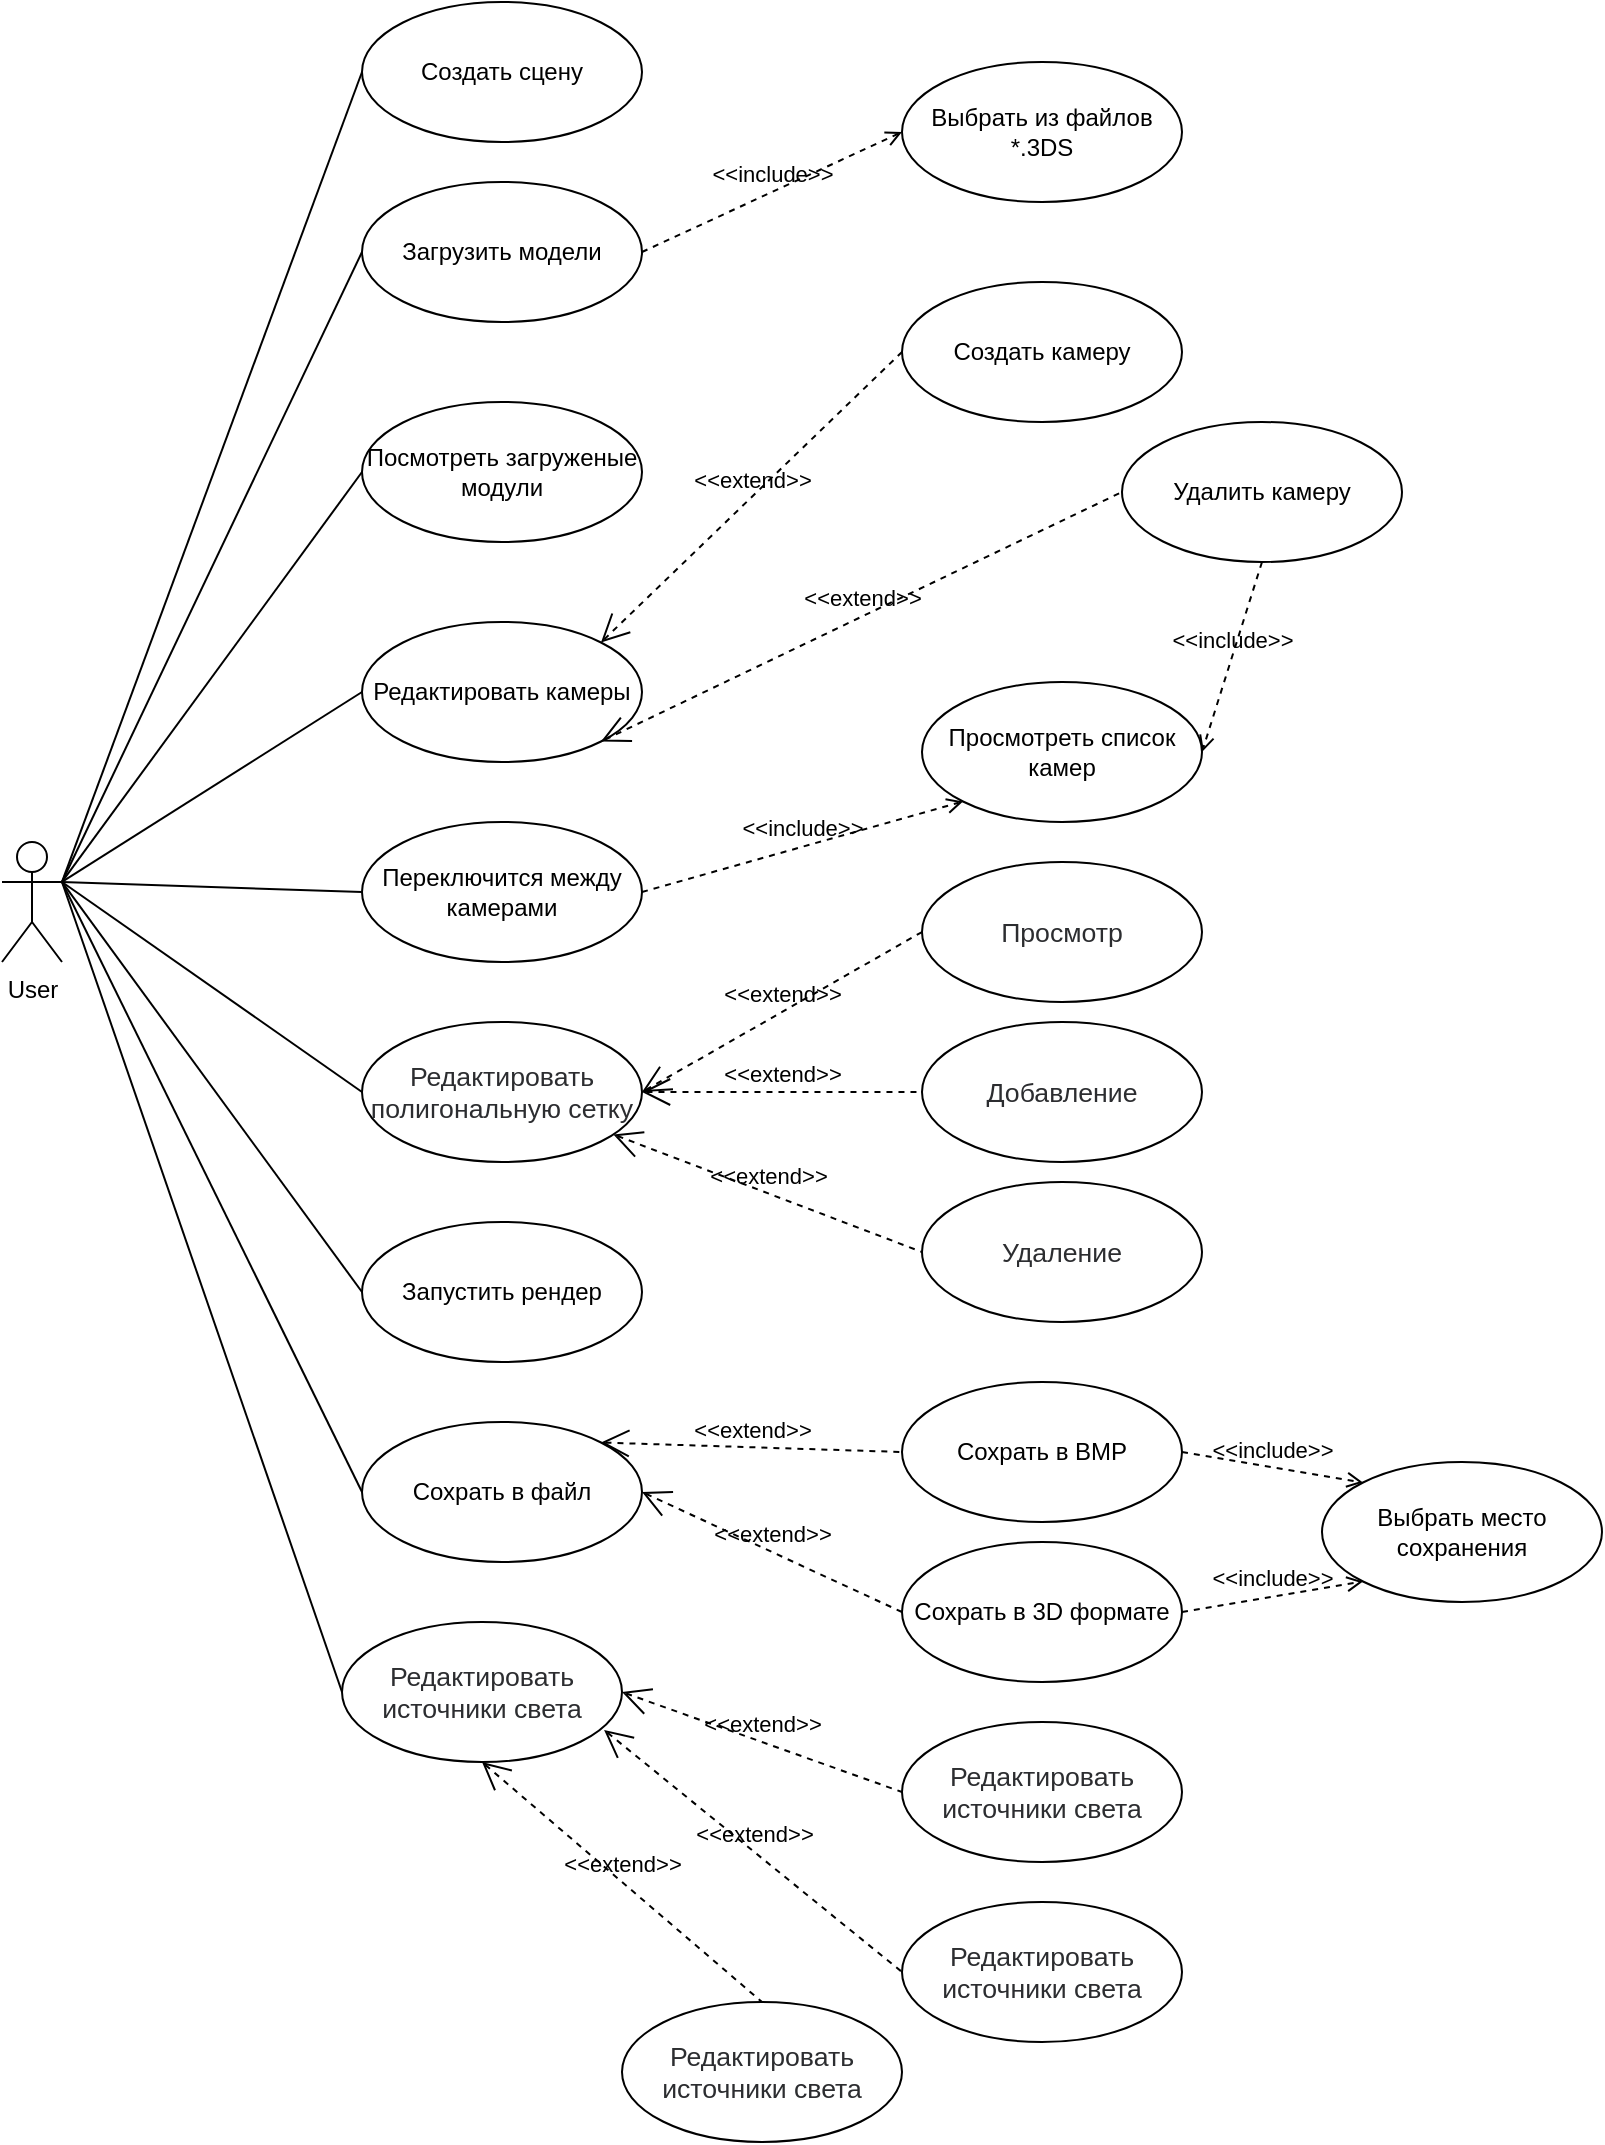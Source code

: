 <mxfile version="14.6.6" type="github">
  <diagram id="OeMJlGWMNcZmG8MkV_QQ" name="Page-1">
    <mxGraphModel dx="1422" dy="801" grid="1" gridSize="10" guides="1" tooltips="1" connect="1" arrows="1" fold="1" page="1" pageScale="1" pageWidth="850" pageHeight="1100" math="0" shadow="0">
      <root>
        <mxCell id="0" />
        <mxCell id="1" parent="0" />
        <mxCell id="0a_yVBSJP2wJGOrJ4KRv-1" value="User" style="shape=umlActor;html=1;verticalLabelPosition=bottom;verticalAlign=top;align=center;" vertex="1" parent="1">
          <mxGeometry x="10" y="430" width="30" height="60" as="geometry" />
        </mxCell>
        <mxCell id="0a_yVBSJP2wJGOrJ4KRv-2" value="Создать сцену" style="ellipse;whiteSpace=wrap;html=1;" vertex="1" parent="1">
          <mxGeometry x="190" y="10" width="140" height="70" as="geometry" />
        </mxCell>
        <mxCell id="0a_yVBSJP2wJGOrJ4KRv-3" value="Загрузить модели" style="ellipse;whiteSpace=wrap;html=1;" vertex="1" parent="1">
          <mxGeometry x="190" y="100" width="140" height="70" as="geometry" />
        </mxCell>
        <mxCell id="0a_yVBSJP2wJGOrJ4KRv-4" value="Посмотреть загруженые модули" style="ellipse;whiteSpace=wrap;html=1;" vertex="1" parent="1">
          <mxGeometry x="190" y="210" width="140" height="70" as="geometry" />
        </mxCell>
        <mxCell id="0a_yVBSJP2wJGOrJ4KRv-5" value="Выбрать из файлов *.3DS" style="ellipse;whiteSpace=wrap;html=1;" vertex="1" parent="1">
          <mxGeometry x="460" y="40" width="140" height="70" as="geometry" />
        </mxCell>
        <mxCell id="0a_yVBSJP2wJGOrJ4KRv-6" value="&amp;lt;&amp;lt;include&amp;gt;&amp;gt;" style="edgeStyle=none;html=1;endArrow=open;verticalAlign=bottom;dashed=1;labelBackgroundColor=none;exitX=1;exitY=0.5;exitDx=0;exitDy=0;entryX=0;entryY=0.5;entryDx=0;entryDy=0;" edge="1" parent="1" source="0a_yVBSJP2wJGOrJ4KRv-3" target="0a_yVBSJP2wJGOrJ4KRv-5">
          <mxGeometry width="160" relative="1" as="geometry">
            <mxPoint x="350" y="220" as="sourcePoint" />
            <mxPoint x="510" y="220" as="targetPoint" />
          </mxGeometry>
        </mxCell>
        <mxCell id="0a_yVBSJP2wJGOrJ4KRv-7" value="Редактировать камеры" style="ellipse;whiteSpace=wrap;html=1;" vertex="1" parent="1">
          <mxGeometry x="190" y="320" width="140" height="70" as="geometry" />
        </mxCell>
        <mxCell id="0a_yVBSJP2wJGOrJ4KRv-8" value="Удалить камеру" style="ellipse;whiteSpace=wrap;html=1;" vertex="1" parent="1">
          <mxGeometry x="570" y="220" width="140" height="70" as="geometry" />
        </mxCell>
        <mxCell id="0a_yVBSJP2wJGOrJ4KRv-9" value="Просмотреть список камер" style="ellipse;whiteSpace=wrap;html=1;" vertex="1" parent="1">
          <mxGeometry x="470" y="350" width="140" height="70" as="geometry" />
        </mxCell>
        <mxCell id="0a_yVBSJP2wJGOrJ4KRv-10" value="&amp;lt;&amp;lt;include&amp;gt;&amp;gt;" style="edgeStyle=none;html=1;endArrow=open;verticalAlign=bottom;dashed=1;labelBackgroundColor=none;exitX=0.5;exitY=1;exitDx=0;exitDy=0;entryX=1;entryY=0.5;entryDx=0;entryDy=0;" edge="1" parent="1" source="0a_yVBSJP2wJGOrJ4KRv-8" target="0a_yVBSJP2wJGOrJ4KRv-9">
          <mxGeometry width="160" relative="1" as="geometry">
            <mxPoint x="350" y="570" as="sourcePoint" />
            <mxPoint x="510" y="570" as="targetPoint" />
          </mxGeometry>
        </mxCell>
        <mxCell id="0a_yVBSJP2wJGOrJ4KRv-11" value="Переключится между камерами" style="ellipse;whiteSpace=wrap;html=1;" vertex="1" parent="1">
          <mxGeometry x="190" y="420" width="140" height="70" as="geometry" />
        </mxCell>
        <mxCell id="0a_yVBSJP2wJGOrJ4KRv-12" value="&amp;lt;&amp;lt;include&amp;gt;&amp;gt;" style="edgeStyle=none;html=1;endArrow=open;verticalAlign=bottom;dashed=1;labelBackgroundColor=none;exitX=1;exitY=0.5;exitDx=0;exitDy=0;entryX=0;entryY=1;entryDx=0;entryDy=0;" edge="1" parent="1" source="0a_yVBSJP2wJGOrJ4KRv-11" target="0a_yVBSJP2wJGOrJ4KRv-9">
          <mxGeometry width="160" relative="1" as="geometry">
            <mxPoint x="290" y="450" as="sourcePoint" />
            <mxPoint x="450" y="450" as="targetPoint" />
          </mxGeometry>
        </mxCell>
        <mxCell id="0a_yVBSJP2wJGOrJ4KRv-13" value="&lt;font color=&quot;#2c2d30&quot; face=&quot;arial&quot;&gt;&lt;span style=&quot;font-size: 13.333px&quot;&gt;Редактировать полигональную сетку&lt;/span&gt;&lt;/font&gt;" style="ellipse;whiteSpace=wrap;html=1;" vertex="1" parent="1">
          <mxGeometry x="190" y="520" width="140" height="70" as="geometry" />
        </mxCell>
        <mxCell id="0a_yVBSJP2wJGOrJ4KRv-14" value="&lt;font color=&quot;#2c2d30&quot; face=&quot;arial&quot;&gt;&lt;span style=&quot;font-size: 13.333px&quot;&gt;Просмотр&lt;/span&gt;&lt;/font&gt;" style="ellipse;whiteSpace=wrap;html=1;" vertex="1" parent="1">
          <mxGeometry x="470" y="440" width="140" height="70" as="geometry" />
        </mxCell>
        <mxCell id="0a_yVBSJP2wJGOrJ4KRv-15" value="&lt;font color=&quot;#2c2d30&quot; face=&quot;arial&quot;&gt;&lt;span style=&quot;font-size: 13.333px&quot;&gt;Добавление&lt;/span&gt;&lt;/font&gt;" style="ellipse;whiteSpace=wrap;html=1;" vertex="1" parent="1">
          <mxGeometry x="470" y="520" width="140" height="70" as="geometry" />
        </mxCell>
        <mxCell id="0a_yVBSJP2wJGOrJ4KRv-16" value="&lt;font color=&quot;#2c2d30&quot; face=&quot;arial&quot;&gt;&lt;span style=&quot;font-size: 13.333px&quot;&gt;Удаление&lt;/span&gt;&lt;/font&gt;" style="ellipse;whiteSpace=wrap;html=1;" vertex="1" parent="1">
          <mxGeometry x="470" y="600" width="140" height="70" as="geometry" />
        </mxCell>
        <mxCell id="0a_yVBSJP2wJGOrJ4KRv-17" value="&amp;lt;&amp;lt;extend&amp;gt;&amp;gt;" style="edgeStyle=none;html=1;startArrow=open;endArrow=none;startSize=12;verticalAlign=bottom;dashed=1;labelBackgroundColor=none;entryX=0;entryY=0.5;entryDx=0;entryDy=0;exitX=1;exitY=0.5;exitDx=0;exitDy=0;" edge="1" parent="1" source="0a_yVBSJP2wJGOrJ4KRv-13" target="0a_yVBSJP2wJGOrJ4KRv-14">
          <mxGeometry width="160" relative="1" as="geometry">
            <mxPoint x="290" y="510" as="sourcePoint" />
            <mxPoint x="450" y="510" as="targetPoint" />
          </mxGeometry>
        </mxCell>
        <mxCell id="0a_yVBSJP2wJGOrJ4KRv-18" value="&amp;lt;&amp;lt;extend&amp;gt;&amp;gt;" style="edgeStyle=none;html=1;startArrow=open;endArrow=none;startSize=12;verticalAlign=bottom;dashed=1;labelBackgroundColor=none;entryX=0;entryY=0.5;entryDx=0;entryDy=0;" edge="1" parent="1" source="0a_yVBSJP2wJGOrJ4KRv-13" target="0a_yVBSJP2wJGOrJ4KRv-15">
          <mxGeometry width="160" relative="1" as="geometry">
            <mxPoint x="350" y="535" as="sourcePoint" />
            <mxPoint x="410" y="600" as="targetPoint" />
          </mxGeometry>
        </mxCell>
        <mxCell id="0a_yVBSJP2wJGOrJ4KRv-19" value="&amp;lt;&amp;lt;extend&amp;gt;&amp;gt;" style="edgeStyle=none;html=1;startArrow=open;endArrow=none;startSize=12;verticalAlign=bottom;dashed=1;labelBackgroundColor=none;entryX=0;entryY=0.5;entryDx=0;entryDy=0;" edge="1" parent="1" source="0a_yVBSJP2wJGOrJ4KRv-13" target="0a_yVBSJP2wJGOrJ4KRv-16">
          <mxGeometry width="160" relative="1" as="geometry">
            <mxPoint x="300" y="650" as="sourcePoint" />
            <mxPoint x="460" y="650" as="targetPoint" />
          </mxGeometry>
        </mxCell>
        <mxCell id="0a_yVBSJP2wJGOrJ4KRv-20" value="Создать камеру" style="ellipse;whiteSpace=wrap;html=1;" vertex="1" parent="1">
          <mxGeometry x="460" y="150" width="140" height="70" as="geometry" />
        </mxCell>
        <mxCell id="0a_yVBSJP2wJGOrJ4KRv-21" value="&amp;lt;&amp;lt;extend&amp;gt;&amp;gt;" style="edgeStyle=none;html=1;startArrow=open;endArrow=none;startSize=12;verticalAlign=bottom;dashed=1;labelBackgroundColor=none;entryX=0;entryY=0.5;entryDx=0;entryDy=0;exitX=1;exitY=0;exitDx=0;exitDy=0;" edge="1" parent="1" source="0a_yVBSJP2wJGOrJ4KRv-7" target="0a_yVBSJP2wJGOrJ4KRv-20">
          <mxGeometry width="160" relative="1" as="geometry">
            <mxPoint x="-20" y="390" as="sourcePoint" />
            <mxPoint x="140" y="390" as="targetPoint" />
          </mxGeometry>
        </mxCell>
        <mxCell id="0a_yVBSJP2wJGOrJ4KRv-22" value="&amp;lt;&amp;lt;extend&amp;gt;&amp;gt;" style="edgeStyle=none;html=1;startArrow=open;endArrow=none;startSize=12;verticalAlign=bottom;dashed=1;labelBackgroundColor=none;entryX=0;entryY=0.5;entryDx=0;entryDy=0;exitX=1;exitY=1;exitDx=0;exitDy=0;" edge="1" parent="1" source="0a_yVBSJP2wJGOrJ4KRv-7" target="0a_yVBSJP2wJGOrJ4KRv-8">
          <mxGeometry width="160" relative="1" as="geometry">
            <mxPoint x="20" y="480" as="sourcePoint" />
            <mxPoint x="180" y="480" as="targetPoint" />
          </mxGeometry>
        </mxCell>
        <mxCell id="0a_yVBSJP2wJGOrJ4KRv-23" value="Запустить рендер" style="ellipse;whiteSpace=wrap;html=1;" vertex="1" parent="1">
          <mxGeometry x="190" y="620" width="140" height="70" as="geometry" />
        </mxCell>
        <mxCell id="0a_yVBSJP2wJGOrJ4KRv-24" value="Сохрать в файл" style="ellipse;whiteSpace=wrap;html=1;" vertex="1" parent="1">
          <mxGeometry x="190" y="720" width="140" height="70" as="geometry" />
        </mxCell>
        <mxCell id="0a_yVBSJP2wJGOrJ4KRv-25" value="Сохрать в BMP" style="ellipse;whiteSpace=wrap;html=1;" vertex="1" parent="1">
          <mxGeometry x="460" y="700" width="140" height="70" as="geometry" />
        </mxCell>
        <mxCell id="0a_yVBSJP2wJGOrJ4KRv-26" value="Сохрать в 3D формате" style="ellipse;whiteSpace=wrap;html=1;" vertex="1" parent="1">
          <mxGeometry x="460" y="780" width="140" height="70" as="geometry" />
        </mxCell>
        <mxCell id="0a_yVBSJP2wJGOrJ4KRv-27" value="&amp;lt;&amp;lt;extend&amp;gt;&amp;gt;" style="edgeStyle=none;html=1;startArrow=open;endArrow=none;startSize=12;verticalAlign=bottom;dashed=1;labelBackgroundColor=none;entryX=0;entryY=0.5;entryDx=0;entryDy=0;exitX=1;exitY=0;exitDx=0;exitDy=0;" edge="1" parent="1" source="0a_yVBSJP2wJGOrJ4KRv-24" target="0a_yVBSJP2wJGOrJ4KRv-25">
          <mxGeometry width="160" relative="1" as="geometry">
            <mxPoint x="250" y="870" as="sourcePoint" />
            <mxPoint x="410" y="870" as="targetPoint" />
          </mxGeometry>
        </mxCell>
        <mxCell id="0a_yVBSJP2wJGOrJ4KRv-28" value="&amp;lt;&amp;lt;extend&amp;gt;&amp;gt;" style="edgeStyle=none;html=1;startArrow=open;endArrow=none;startSize=12;verticalAlign=bottom;dashed=1;labelBackgroundColor=none;entryX=0;entryY=0.5;entryDx=0;entryDy=0;exitX=1;exitY=0.5;exitDx=0;exitDy=0;" edge="1" parent="1" source="0a_yVBSJP2wJGOrJ4KRv-24" target="0a_yVBSJP2wJGOrJ4KRv-26">
          <mxGeometry width="160" relative="1" as="geometry">
            <mxPoint x="160" y="860" as="sourcePoint" />
            <mxPoint x="320" y="860" as="targetPoint" />
          </mxGeometry>
        </mxCell>
        <mxCell id="0a_yVBSJP2wJGOrJ4KRv-29" value="Выбрать место сохранения" style="ellipse;whiteSpace=wrap;html=1;" vertex="1" parent="1">
          <mxGeometry x="670" y="740" width="140" height="70" as="geometry" />
        </mxCell>
        <mxCell id="0a_yVBSJP2wJGOrJ4KRv-30" value="&amp;lt;&amp;lt;include&amp;gt;&amp;gt;" style="edgeStyle=none;html=1;endArrow=open;verticalAlign=bottom;dashed=1;labelBackgroundColor=none;exitX=1;exitY=0.5;exitDx=0;exitDy=0;entryX=0;entryY=0;entryDx=0;entryDy=0;" edge="1" parent="1" source="0a_yVBSJP2wJGOrJ4KRv-25" target="0a_yVBSJP2wJGOrJ4KRv-29">
          <mxGeometry width="160" relative="1" as="geometry">
            <mxPoint x="420" y="920" as="sourcePoint" />
            <mxPoint x="580" y="920" as="targetPoint" />
          </mxGeometry>
        </mxCell>
        <mxCell id="0a_yVBSJP2wJGOrJ4KRv-31" value="&amp;lt;&amp;lt;include&amp;gt;&amp;gt;" style="edgeStyle=none;html=1;endArrow=open;verticalAlign=bottom;dashed=1;labelBackgroundColor=none;entryX=0;entryY=1;entryDx=0;entryDy=0;exitX=1;exitY=0.5;exitDx=0;exitDy=0;" edge="1" parent="1" source="0a_yVBSJP2wJGOrJ4KRv-26" target="0a_yVBSJP2wJGOrJ4KRv-29">
          <mxGeometry width="160" relative="1" as="geometry">
            <mxPoint x="550" y="920" as="sourcePoint" />
            <mxPoint x="710" y="920" as="targetPoint" />
          </mxGeometry>
        </mxCell>
        <mxCell id="0a_yVBSJP2wJGOrJ4KRv-32" value="&lt;span id=&quot;docs-internal-guid-a2727379-7fff-6ba3-ea59-ed218590dcc9&quot;&gt;&lt;span style=&quot;font-size: 10pt ; font-family: &amp;#34;arial&amp;#34; ; color: rgb(44 , 45 , 48) ; background-color: transparent ; vertical-align: baseline&quot;&gt;Редактировать источники света&lt;/span&gt;&lt;/span&gt;" style="ellipse;whiteSpace=wrap;html=1;" vertex="1" parent="1">
          <mxGeometry x="180" y="820" width="140" height="70" as="geometry" />
        </mxCell>
        <mxCell id="0a_yVBSJP2wJGOrJ4KRv-33" value="&lt;span id=&quot;docs-internal-guid-a2727379-7fff-6ba3-ea59-ed218590dcc9&quot;&gt;&lt;span style=&quot;font-size: 10pt ; font-family: &amp;#34;arial&amp;#34; ; color: rgb(44 , 45 , 48) ; background-color: transparent ; vertical-align: baseline&quot;&gt;Редактировать источники света&lt;/span&gt;&lt;/span&gt;" style="ellipse;whiteSpace=wrap;html=1;" vertex="1" parent="1">
          <mxGeometry x="460" y="870" width="140" height="70" as="geometry" />
        </mxCell>
        <mxCell id="0a_yVBSJP2wJGOrJ4KRv-34" value="&lt;span id=&quot;docs-internal-guid-a2727379-7fff-6ba3-ea59-ed218590dcc9&quot;&gt;&lt;span style=&quot;font-size: 10pt ; font-family: &amp;#34;arial&amp;#34; ; color: rgb(44 , 45 , 48) ; background-color: transparent ; vertical-align: baseline&quot;&gt;Редактировать источники света&lt;/span&gt;&lt;/span&gt;" style="ellipse;whiteSpace=wrap;html=1;" vertex="1" parent="1">
          <mxGeometry x="460" y="960" width="140" height="70" as="geometry" />
        </mxCell>
        <mxCell id="0a_yVBSJP2wJGOrJ4KRv-35" value="&lt;span id=&quot;docs-internal-guid-a2727379-7fff-6ba3-ea59-ed218590dcc9&quot;&gt;&lt;span style=&quot;font-size: 10pt ; font-family: &amp;#34;arial&amp;#34; ; color: rgb(44 , 45 , 48) ; background-color: transparent ; vertical-align: baseline&quot;&gt;Редактировать источники света&lt;/span&gt;&lt;/span&gt;" style="ellipse;whiteSpace=wrap;html=1;" vertex="1" parent="1">
          <mxGeometry x="320" y="1010" width="140" height="70" as="geometry" />
        </mxCell>
        <mxCell id="0a_yVBSJP2wJGOrJ4KRv-36" value="&amp;lt;&amp;lt;extend&amp;gt;&amp;gt;" style="edgeStyle=none;html=1;startArrow=open;endArrow=none;startSize=12;verticalAlign=bottom;dashed=1;labelBackgroundColor=none;entryX=0;entryY=0.5;entryDx=0;entryDy=0;exitX=1;exitY=0.5;exitDx=0;exitDy=0;" edge="1" parent="1" source="0a_yVBSJP2wJGOrJ4KRv-32" target="0a_yVBSJP2wJGOrJ4KRv-33">
          <mxGeometry width="160" relative="1" as="geometry">
            <mxPoint x="270" y="930" as="sourcePoint" />
            <mxPoint x="430" y="930" as="targetPoint" />
          </mxGeometry>
        </mxCell>
        <mxCell id="0a_yVBSJP2wJGOrJ4KRv-37" value="&amp;lt;&amp;lt;extend&amp;gt;&amp;gt;" style="edgeStyle=none;html=1;startArrow=open;endArrow=none;startSize=12;verticalAlign=bottom;dashed=1;labelBackgroundColor=none;entryX=0;entryY=0.5;entryDx=0;entryDy=0;exitX=0.936;exitY=0.771;exitDx=0;exitDy=0;exitPerimeter=0;" edge="1" parent="1" source="0a_yVBSJP2wJGOrJ4KRv-32" target="0a_yVBSJP2wJGOrJ4KRv-34">
          <mxGeometry width="160" relative="1" as="geometry">
            <mxPoint x="260" y="950" as="sourcePoint" />
            <mxPoint x="420" y="950" as="targetPoint" />
          </mxGeometry>
        </mxCell>
        <mxCell id="0a_yVBSJP2wJGOrJ4KRv-38" value="&amp;lt;&amp;lt;extend&amp;gt;&amp;gt;" style="edgeStyle=none;html=1;startArrow=open;endArrow=none;startSize=12;verticalAlign=bottom;dashed=1;labelBackgroundColor=none;entryX=0.5;entryY=0;entryDx=0;entryDy=0;exitX=0.5;exitY=1;exitDx=0;exitDy=0;" edge="1" parent="1" source="0a_yVBSJP2wJGOrJ4KRv-32" target="0a_yVBSJP2wJGOrJ4KRv-35">
          <mxGeometry width="160" relative="1" as="geometry">
            <mxPoint x="80" y="970" as="sourcePoint" />
            <mxPoint x="240" y="970" as="targetPoint" />
          </mxGeometry>
        </mxCell>
        <mxCell id="0a_yVBSJP2wJGOrJ4KRv-39" value="" style="edgeStyle=none;html=1;endArrow=none;verticalAlign=bottom;exitX=1;exitY=0.333;exitDx=0;exitDy=0;exitPerimeter=0;entryX=0;entryY=0.5;entryDx=0;entryDy=0;" edge="1" parent="1" source="0a_yVBSJP2wJGOrJ4KRv-1" target="0a_yVBSJP2wJGOrJ4KRv-2">
          <mxGeometry width="160" relative="1" as="geometry">
            <mxPoint x="-10" y="330" as="sourcePoint" />
            <mxPoint x="150" y="330" as="targetPoint" />
          </mxGeometry>
        </mxCell>
        <mxCell id="0a_yVBSJP2wJGOrJ4KRv-40" value="" style="edgeStyle=none;html=1;endArrow=none;verticalAlign=bottom;exitX=1;exitY=0.333;exitDx=0;exitDy=0;exitPerimeter=0;entryX=0;entryY=0.5;entryDx=0;entryDy=0;" edge="1" parent="1" source="0a_yVBSJP2wJGOrJ4KRv-1" target="0a_yVBSJP2wJGOrJ4KRv-3">
          <mxGeometry width="160" relative="1" as="geometry">
            <mxPoint x="-10" y="560" as="sourcePoint" />
            <mxPoint x="150" y="560" as="targetPoint" />
          </mxGeometry>
        </mxCell>
        <mxCell id="0a_yVBSJP2wJGOrJ4KRv-41" value="" style="edgeStyle=none;html=1;endArrow=none;verticalAlign=bottom;exitX=1;exitY=0.333;exitDx=0;exitDy=0;exitPerimeter=0;entryX=0;entryY=0.5;entryDx=0;entryDy=0;" edge="1" parent="1" source="0a_yVBSJP2wJGOrJ4KRv-1" target="0a_yVBSJP2wJGOrJ4KRv-4">
          <mxGeometry width="160" relative="1" as="geometry">
            <mxPoint x="-20" y="540" as="sourcePoint" />
            <mxPoint x="140" y="540" as="targetPoint" />
          </mxGeometry>
        </mxCell>
        <mxCell id="0a_yVBSJP2wJGOrJ4KRv-42" value="" style="edgeStyle=none;html=1;endArrow=none;verticalAlign=bottom;exitX=1;exitY=0.333;exitDx=0;exitDy=0;exitPerimeter=0;entryX=0;entryY=0.5;entryDx=0;entryDy=0;" edge="1" parent="1" source="0a_yVBSJP2wJGOrJ4KRv-1" target="0a_yVBSJP2wJGOrJ4KRv-7">
          <mxGeometry width="160" relative="1" as="geometry">
            <mxPoint x="40" y="580" as="sourcePoint" />
            <mxPoint x="200" y="580" as="targetPoint" />
          </mxGeometry>
        </mxCell>
        <mxCell id="0a_yVBSJP2wJGOrJ4KRv-43" value="" style="edgeStyle=none;html=1;endArrow=none;verticalAlign=bottom;exitX=1;exitY=0.333;exitDx=0;exitDy=0;exitPerimeter=0;entryX=0;entryY=0.5;entryDx=0;entryDy=0;" edge="1" parent="1" source="0a_yVBSJP2wJGOrJ4KRv-1" target="0a_yVBSJP2wJGOrJ4KRv-11">
          <mxGeometry width="160" relative="1" as="geometry">
            <mxPoint x="40" y="580" as="sourcePoint" />
            <mxPoint x="200" y="580" as="targetPoint" />
          </mxGeometry>
        </mxCell>
        <mxCell id="0a_yVBSJP2wJGOrJ4KRv-44" value="" style="edgeStyle=none;html=1;endArrow=none;verticalAlign=bottom;exitX=1;exitY=0.333;exitDx=0;exitDy=0;exitPerimeter=0;entryX=0;entryY=0.5;entryDx=0;entryDy=0;" edge="1" parent="1" source="0a_yVBSJP2wJGOrJ4KRv-1" target="0a_yVBSJP2wJGOrJ4KRv-13">
          <mxGeometry width="160" relative="1" as="geometry">
            <mxPoint x="70" y="570" as="sourcePoint" />
            <mxPoint x="230" y="570" as="targetPoint" />
          </mxGeometry>
        </mxCell>
        <mxCell id="0a_yVBSJP2wJGOrJ4KRv-45" value="" style="edgeStyle=none;html=1;endArrow=none;verticalAlign=bottom;exitX=1;exitY=0.333;exitDx=0;exitDy=0;exitPerimeter=0;entryX=0;entryY=0.5;entryDx=0;entryDy=0;" edge="1" parent="1" source="0a_yVBSJP2wJGOrJ4KRv-1" target="0a_yVBSJP2wJGOrJ4KRv-23">
          <mxGeometry width="160" relative="1" as="geometry">
            <mxPoint x="20" y="640" as="sourcePoint" />
            <mxPoint x="180" y="640" as="targetPoint" />
          </mxGeometry>
        </mxCell>
        <mxCell id="0a_yVBSJP2wJGOrJ4KRv-46" value="" style="edgeStyle=none;html=1;endArrow=none;verticalAlign=bottom;exitX=1;exitY=0.333;exitDx=0;exitDy=0;exitPerimeter=0;entryX=0;entryY=0.5;entryDx=0;entryDy=0;" edge="1" parent="1" source="0a_yVBSJP2wJGOrJ4KRv-1" target="0a_yVBSJP2wJGOrJ4KRv-24">
          <mxGeometry width="160" relative="1" as="geometry">
            <mxPoint x="-30" y="690" as="sourcePoint" />
            <mxPoint x="130" y="690" as="targetPoint" />
          </mxGeometry>
        </mxCell>
        <mxCell id="0a_yVBSJP2wJGOrJ4KRv-47" value="" style="edgeStyle=none;html=1;endArrow=none;verticalAlign=bottom;exitX=1;exitY=0.333;exitDx=0;exitDy=0;exitPerimeter=0;entryX=0;entryY=0.5;entryDx=0;entryDy=0;" edge="1" parent="1" source="0a_yVBSJP2wJGOrJ4KRv-1" target="0a_yVBSJP2wJGOrJ4KRv-32">
          <mxGeometry width="160" relative="1" as="geometry">
            <mxPoint x="20" y="710" as="sourcePoint" />
            <mxPoint x="180" y="710" as="targetPoint" />
          </mxGeometry>
        </mxCell>
      </root>
    </mxGraphModel>
  </diagram>
</mxfile>
